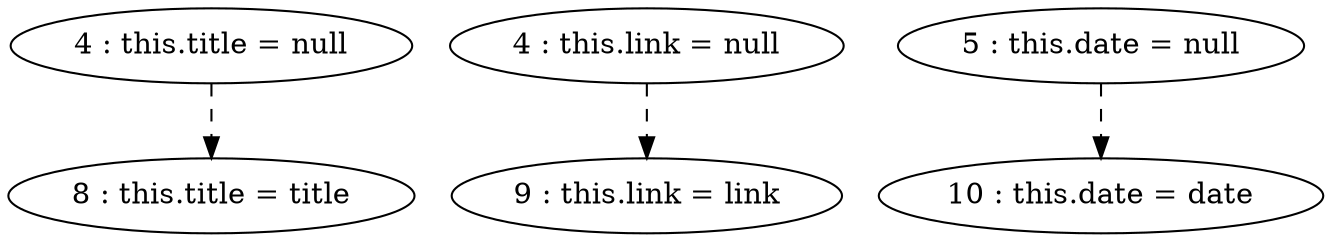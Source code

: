 digraph G {
"4 : this.title = null"
"4 : this.title = null" -> "8 : this.title = title" [style=dashed]
"4 : this.link = null"
"4 : this.link = null" -> "9 : this.link = link" [style=dashed]
"5 : this.date = null"
"5 : this.date = null" -> "10 : this.date = date" [style=dashed]
"8 : this.title = title"
"9 : this.link = link"
"10 : this.date = date"
}